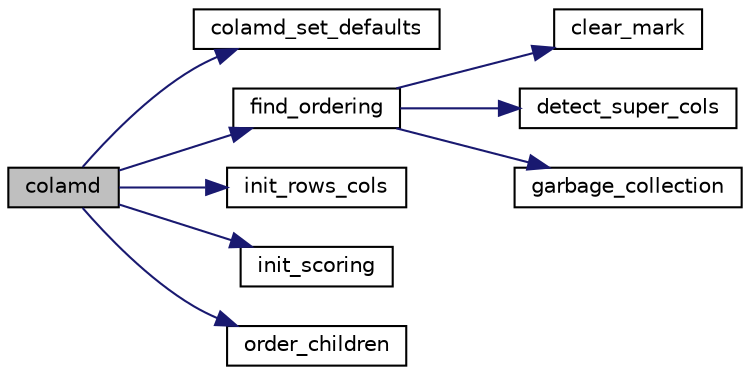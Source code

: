 digraph "colamd"
{
 // LATEX_PDF_SIZE
  edge [fontname="Helvetica",fontsize="10",labelfontname="Helvetica",labelfontsize="10"];
  node [fontname="Helvetica",fontsize="10",shape=record];
  rankdir="LR";
  Node1 [label="colamd",height=0.2,width=0.4,color="black", fillcolor="grey75", style="filled", fontcolor="black",tooltip=" "];
  Node1 -> Node2 [color="midnightblue",fontsize="10",style="solid",fontname="Helvetica"];
  Node2 [label="colamd_set_defaults",height=0.2,width=0.4,color="black", fillcolor="white", style="filled",URL="$colamd_8c.html#acd15277a8a063dd0586e280004a92c89",tooltip=" "];
  Node1 -> Node3 [color="midnightblue",fontsize="10",style="solid",fontname="Helvetica"];
  Node3 [label="find_ordering",height=0.2,width=0.4,color="black", fillcolor="white", style="filled",URL="$colamd_8c.html#a10da36e975e03d3c0fd68dbe14eb27cc",tooltip=" "];
  Node3 -> Node4 [color="midnightblue",fontsize="10",style="solid",fontname="Helvetica"];
  Node4 [label="clear_mark",height=0.2,width=0.4,color="black", fillcolor="white", style="filled",URL="$colamd_8c.html#a7eb036c63565d8fc7c05e1074510601a",tooltip=" "];
  Node3 -> Node5 [color="midnightblue",fontsize="10",style="solid",fontname="Helvetica"];
  Node5 [label="detect_super_cols",height=0.2,width=0.4,color="black", fillcolor="white", style="filled",URL="$colamd_8c.html#a27211c7dc11832c4675d8d3fcd7167a0",tooltip=" "];
  Node3 -> Node6 [color="midnightblue",fontsize="10",style="solid",fontname="Helvetica"];
  Node6 [label="garbage_collection",height=0.2,width=0.4,color="black", fillcolor="white", style="filled",URL="$colamd_8c.html#a9a0dc18af9f72ad8e436a98980e55c41",tooltip=" "];
  Node1 -> Node7 [color="midnightblue",fontsize="10",style="solid",fontname="Helvetica"];
  Node7 [label="init_rows_cols",height=0.2,width=0.4,color="black", fillcolor="white", style="filled",URL="$colamd_8c.html#ad632adbb6b5d2516805a965b42b601c8",tooltip=" "];
  Node1 -> Node8 [color="midnightblue",fontsize="10",style="solid",fontname="Helvetica"];
  Node8 [label="init_scoring",height=0.2,width=0.4,color="black", fillcolor="white", style="filled",URL="$colamd_8c.html#ac804543e35e2ab481d9e2c19ed0ebcf6",tooltip=" "];
  Node1 -> Node9 [color="midnightblue",fontsize="10",style="solid",fontname="Helvetica"];
  Node9 [label="order_children",height=0.2,width=0.4,color="black", fillcolor="white", style="filled",URL="$colamd_8c.html#ad9896b63f5b2823065686f63a1096130",tooltip=" "];
}

